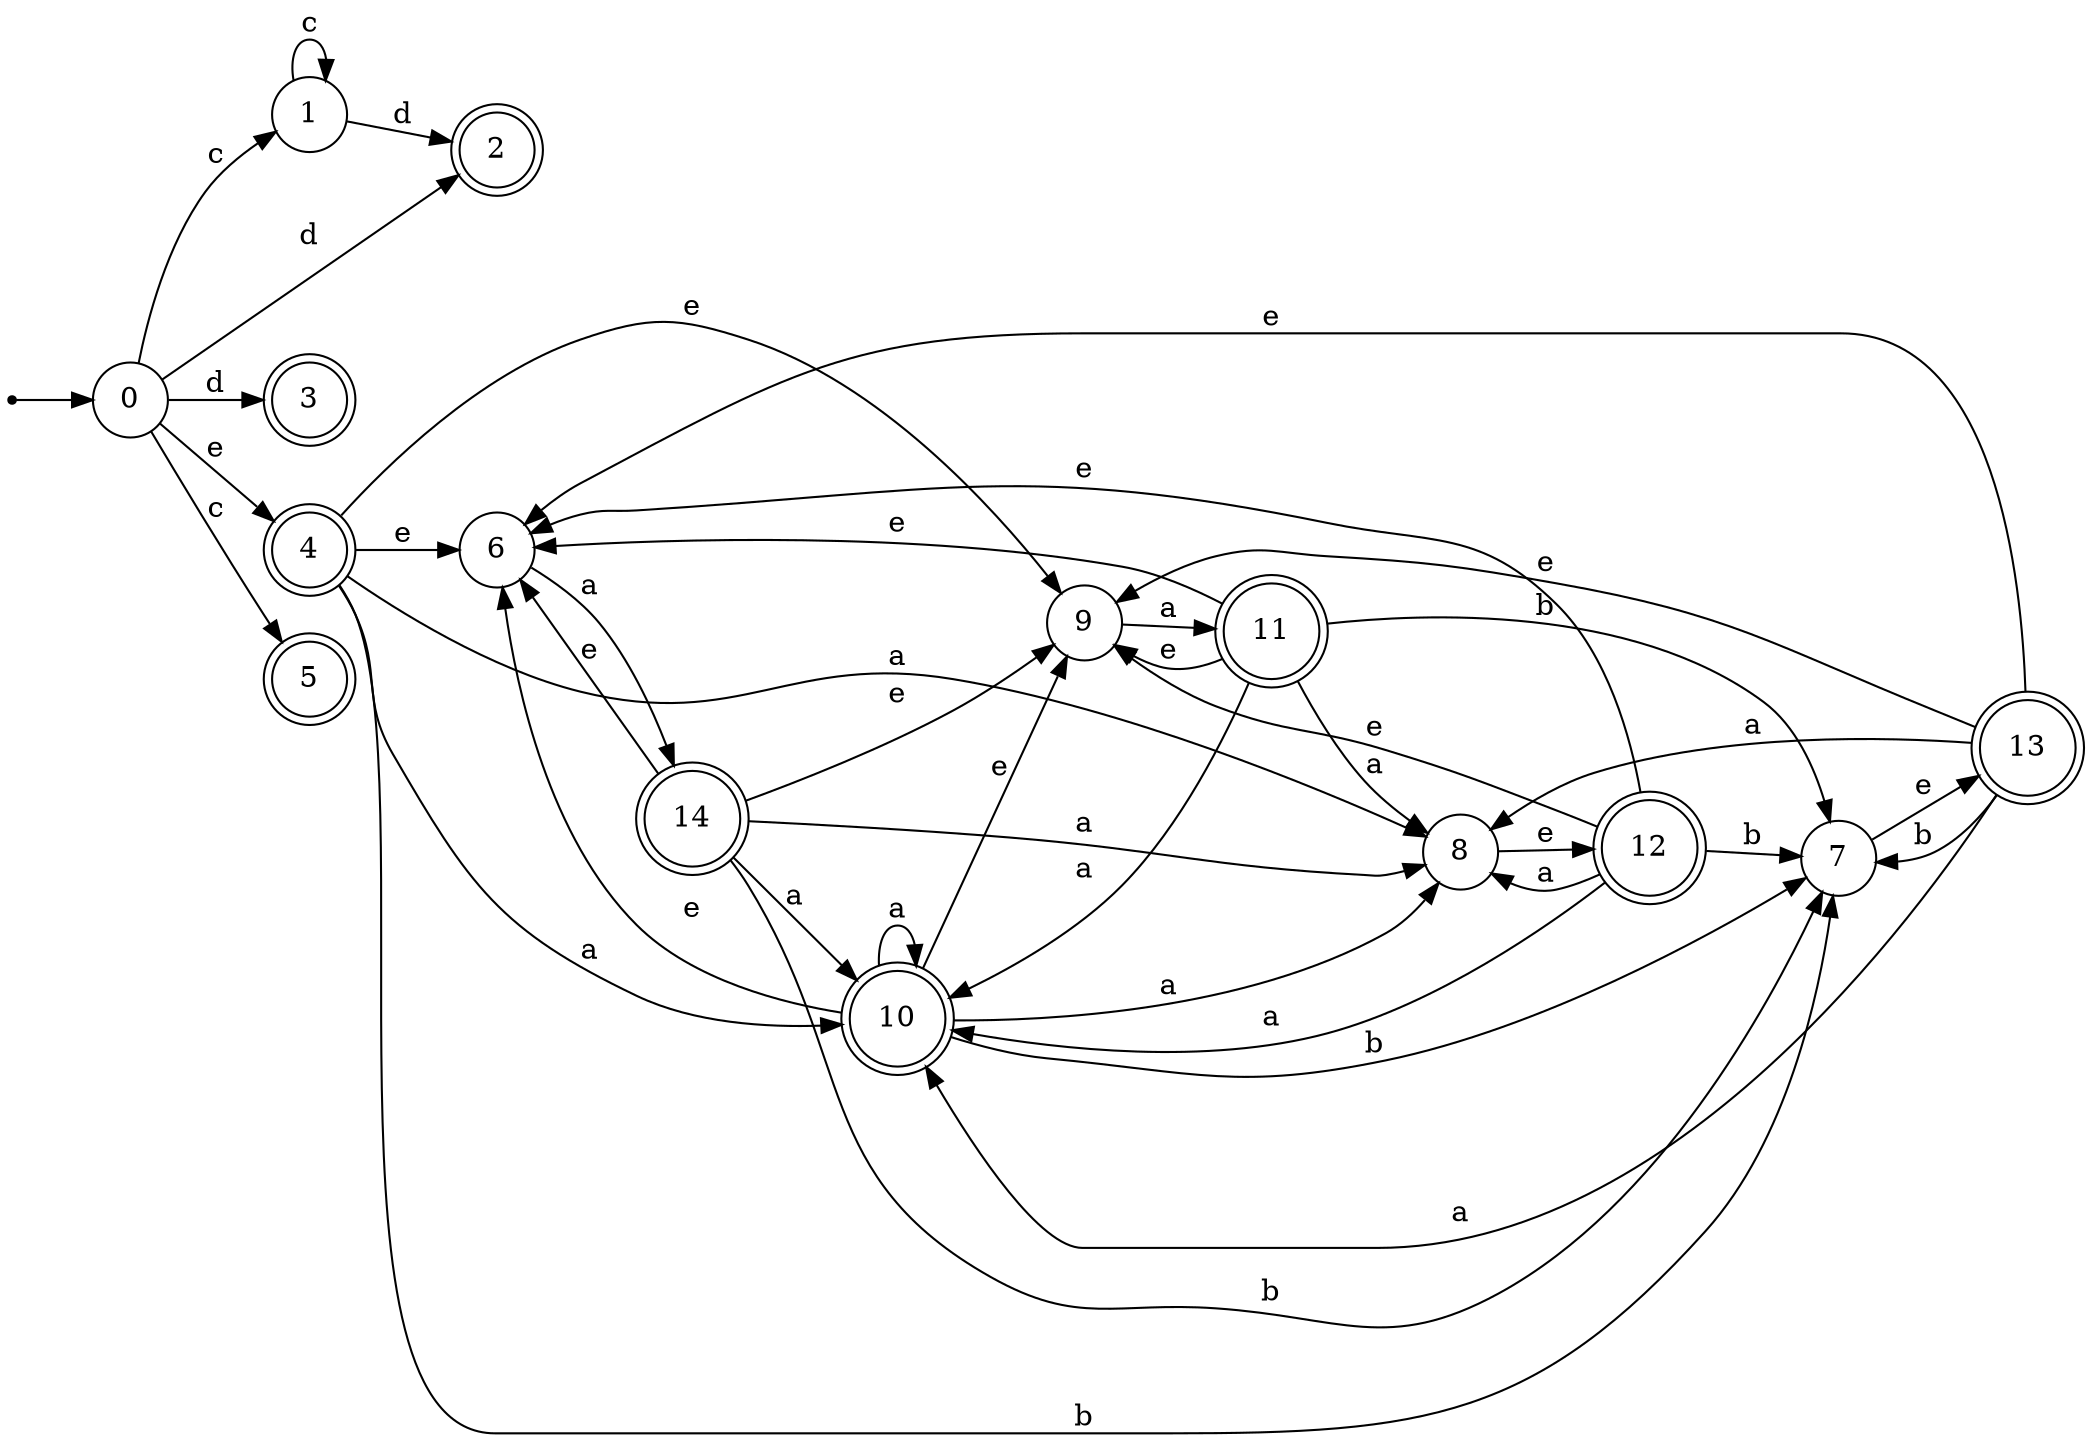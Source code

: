 digraph finite_state_machine {
rankdir=LR;
size="20,20";
node [shape = point]; "dummy0"
node [shape = circle]; "0";
"dummy0" -> "0";
node [shape = circle]; "1";
node [shape = doublecircle]; "2";node [shape = doublecircle]; "3";node [shape = doublecircle]; "4";node [shape = doublecircle]; "5";node [shape = circle]; "6";
node [shape = circle]; "7";
node [shape = circle]; "8";
node [shape = circle]; "9";
node [shape = doublecircle]; "10";node [shape = doublecircle]; "11";node [shape = doublecircle]; "12";node [shape = doublecircle]; "13";node [shape = doublecircle]; "14";"0" -> "1" [label = "c"];
 "0" -> "5" [label = "c"];
 "0" -> "2" [label = "d"];
 "0" -> "3" [label = "d"];
 "0" -> "4" [label = "e"];
 "4" -> "9" [label = "e"];
 "4" -> "6" [label = "e"];
 "4" -> "7" [label = "b"];
 "4" -> "8" [label = "a"];
 "4" -> "10" [label = "a"];
 "10" -> "8" [label = "a"];
 "10" -> "10" [label = "a"];
 "10" -> "9" [label = "e"];
 "10" -> "6" [label = "e"];
 "10" -> "7" [label = "b"];
 "9" -> "11" [label = "a"];
 "11" -> "9" [label = "e"];
 "11" -> "6" [label = "e"];
 "11" -> "7" [label = "b"];
 "11" -> "8" [label = "a"];
 "11" -> "10" [label = "a"];
 "8" -> "12" [label = "e"];
 "12" -> "8" [label = "a"];
 "12" -> "10" [label = "a"];
 "12" -> "9" [label = "e"];
 "12" -> "6" [label = "e"];
 "12" -> "7" [label = "b"];
 "7" -> "13" [label = "e"];
 "13" -> "7" [label = "b"];
 "13" -> "9" [label = "e"];
 "13" -> "6" [label = "e"];
 "13" -> "8" [label = "a"];
 "13" -> "10" [label = "a"];
 "6" -> "14" [label = "a"];
 "14" -> "9" [label = "e"];
 "14" -> "6" [label = "e"];
 "14" -> "7" [label = "b"];
 "14" -> "8" [label = "a"];
 "14" -> "10" [label = "a"];
 "1" -> "1" [label = "c"];
 "1" -> "2" [label = "d"];
 }
